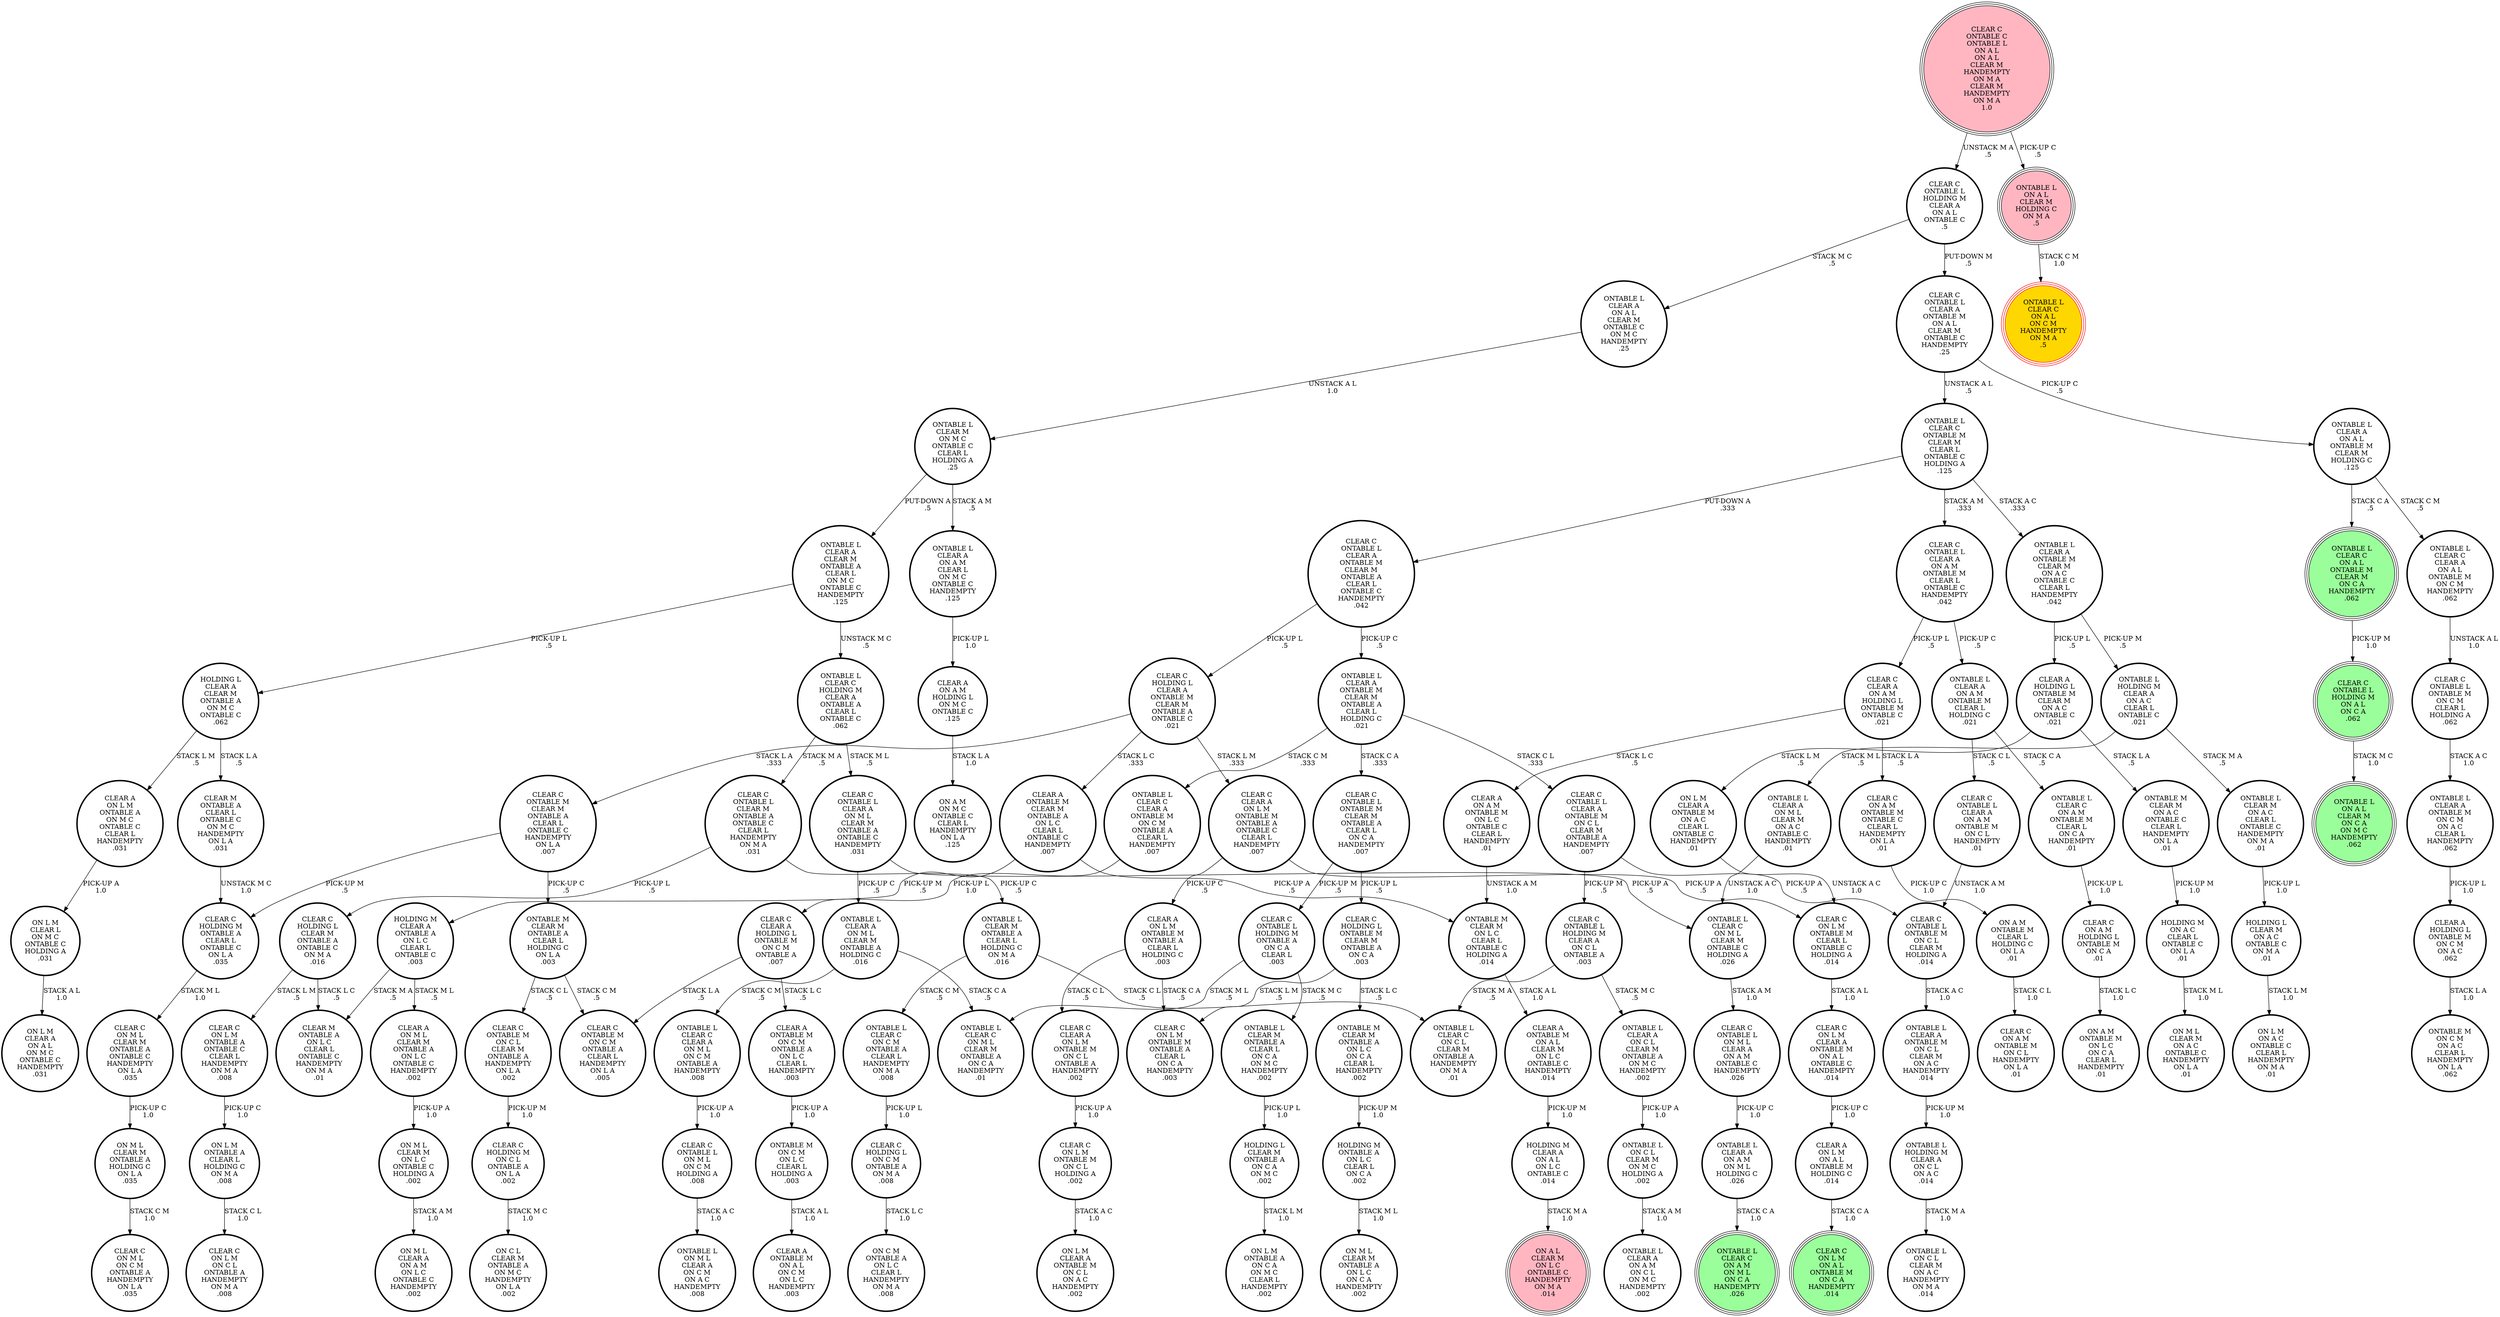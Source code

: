 digraph {
"ON L M\nONTABLE A\nCLEAR L\nHOLDING C\nON M A\n.008\n" -> "CLEAR C\nON L M\nON C L\nONTABLE A\nHANDEMPTY\nON M A\n.008\n"[label="STACK C L\n1.0\n"];
"CLEAR C\nONTABLE L\nHOLDING M\nONTABLE A\nON C A\nCLEAR L\n.003\n" -> "ONTABLE L\nCLEAR C\nON M L\nCLEAR M\nONTABLE A\nON C A\nHANDEMPTY\n.01\n"[label="STACK M L\n.5\n"];
"CLEAR C\nONTABLE L\nHOLDING M\nONTABLE A\nON C A\nCLEAR L\n.003\n" -> "ONTABLE L\nCLEAR M\nONTABLE A\nCLEAR L\nON C A\nON M C\nHANDEMPTY\n.002\n"[label="STACK M C\n.5\n"];
"ONTABLE M\nCLEAR M\nON L C\nCLEAR L\nONTABLE C\nHOLDING A\n.014\n" -> "CLEAR A\nONTABLE M\nON A L\nCLEAR M\nON L C\nONTABLE C\nHANDEMPTY\n.014\n"[label="STACK A L\n1.0\n"];
"ONTABLE L\nCLEAR C\nCLEAR A\nON M L\nON C M\nONTABLE A\nHANDEMPTY\n.008\n" -> "CLEAR C\nONTABLE L\nON M L\nON C M\nHOLDING A\n.008\n"[label="PICK-UP A\n1.0\n"];
"CLEAR C\nONTABLE L\nHOLDING M\nCLEAR A\nON A L\nONTABLE C\n.5\n" -> "ONTABLE L\nCLEAR A\nON A L\nCLEAR M\nONTABLE C\nON M C\nHANDEMPTY\n.25\n"[label="STACK M C\n.5\n"];
"CLEAR C\nONTABLE L\nHOLDING M\nCLEAR A\nON A L\nONTABLE C\n.5\n" -> "CLEAR C\nONTABLE L\nCLEAR A\nONTABLE M\nON A L\nCLEAR M\nONTABLE C\nHANDEMPTY\n.25\n"[label="PUT-DOWN M\n.5\n"];
"CLEAR M\nONTABLE A\nCLEAR L\nONTABLE C\nON M C\nHANDEMPTY\nON L A\n.031\n" -> "CLEAR C\nHOLDING M\nONTABLE A\nCLEAR L\nONTABLE C\nON L A\n.035\n"[label="UNSTACK M C\n1.0\n"];
"CLEAR C\nONTABLE L\nCLEAR A\nON A M\nONTABLE M\nCLEAR L\nONTABLE C\nHANDEMPTY\n.042\n" -> "CLEAR C\nCLEAR A\nON A M\nHOLDING L\nONTABLE M\nONTABLE C\n.021\n"[label="PICK-UP L\n.5\n"];
"CLEAR C\nONTABLE L\nCLEAR A\nON A M\nONTABLE M\nCLEAR L\nONTABLE C\nHANDEMPTY\n.042\n" -> "ONTABLE L\nCLEAR A\nON A M\nONTABLE M\nCLEAR L\nHOLDING C\n.021\n"[label="PICK-UP C\n.5\n"];
"CLEAR C\nONTABLE L\nON M L\nON C M\nHOLDING A\n.008\n" -> "ONTABLE L\nON M L\nCLEAR A\nON C M\nON A C\nHANDEMPTY\n.008\n"[label="STACK A C\n1.0\n"];
"CLEAR C\nONTABLE L\nHOLDING M\nON A L\nON C A\n.062\n" -> "ONTABLE L\nON A L\nCLEAR M\nON C A\nON M C\nHANDEMPTY\n.062\n"[label="STACK M C\n1.0\n"];
"CLEAR C\nONTABLE L\nCLEAR A\nONTABLE M\nCLEAR M\nONTABLE A\nCLEAR L\nONTABLE C\nHANDEMPTY\n.042\n" -> "ONTABLE L\nCLEAR A\nONTABLE M\nCLEAR M\nONTABLE A\nCLEAR L\nHOLDING C\n.021\n"[label="PICK-UP C\n.5\n"];
"CLEAR C\nONTABLE L\nCLEAR A\nONTABLE M\nCLEAR M\nONTABLE A\nCLEAR L\nONTABLE C\nHANDEMPTY\n.042\n" -> "CLEAR C\nHOLDING L\nCLEAR A\nONTABLE M\nCLEAR M\nONTABLE A\nONTABLE C\n.021\n"[label="PICK-UP L\n.5\n"];
"ONTABLE L\nCLEAR C\nCLEAR A\nONTABLE M\nON C M\nONTABLE A\nCLEAR L\nHANDEMPTY\n.007\n" -> "CLEAR C\nCLEAR A\nHOLDING L\nONTABLE M\nON C M\nONTABLE A\n.007\n"[label="PICK-UP L\n1.0\n"];
"ONTABLE L\nCLEAR M\nON M C\nONTABLE C\nCLEAR L\nHOLDING A\n.25\n" -> "ONTABLE L\nCLEAR A\nON A M\nCLEAR L\nON M C\nONTABLE C\nHANDEMPTY\n.125\n"[label="STACK A M\n.5\n"];
"ONTABLE L\nCLEAR M\nON M C\nONTABLE C\nCLEAR L\nHOLDING A\n.25\n" -> "ONTABLE L\nCLEAR A\nCLEAR M\nONTABLE A\nCLEAR L\nON M C\nONTABLE C\nHANDEMPTY\n.125\n"[label="PUT-DOWN A\n.5\n"];
"ON A M\nONTABLE M\nCLEAR L\nHOLDING C\nON L A\n.01\n" -> "CLEAR C\nON A M\nONTABLE M\nON C L\nHANDEMPTY\nON L A\n.01\n"[label="STACK C L\n1.0\n"];
"CLEAR A\nHOLDING L\nONTABLE M\nCLEAR M\nON A C\nONTABLE C\n.021\n" -> "ON L M\nCLEAR A\nONTABLE M\nON A C\nCLEAR L\nONTABLE C\nHANDEMPTY\n.01\n"[label="STACK L M\n.5\n"];
"CLEAR A\nHOLDING L\nONTABLE M\nCLEAR M\nON A C\nONTABLE C\n.021\n" -> "ONTABLE M\nCLEAR M\nON A C\nONTABLE C\nCLEAR L\nHANDEMPTY\nON L A\n.01\n"[label="STACK L A\n.5\n"];
"CLEAR C\nONTABLE L\nCLEAR M\nONTABLE A\nONTABLE C\nCLEAR L\nHANDEMPTY\nON M A\n.031\n" -> "ONTABLE L\nCLEAR M\nONTABLE A\nCLEAR L\nHOLDING C\nON M A\n.016\n"[label="PICK-UP C\n.5\n"];
"CLEAR C\nONTABLE L\nCLEAR M\nONTABLE A\nONTABLE C\nCLEAR L\nHANDEMPTY\nON M A\n.031\n" -> "CLEAR C\nHOLDING L\nCLEAR M\nONTABLE A\nONTABLE C\nON M A\n.016\n"[label="PICK-UP L\n.5\n"];
"CLEAR C\nONTABLE L\nCLEAR A\nON M L\nCLEAR M\nONTABLE A\nONTABLE C\nHANDEMPTY\n.031\n" -> "ONTABLE L\nCLEAR A\nON M L\nCLEAR M\nONTABLE A\nHOLDING C\n.016\n"[label="PICK-UP C\n.5\n"];
"CLEAR C\nONTABLE L\nCLEAR A\nON M L\nCLEAR M\nONTABLE A\nONTABLE C\nHANDEMPTY\n.031\n" -> "ONTABLE L\nCLEAR C\nON M L\nCLEAR M\nONTABLE C\nHOLDING A\n.026\n"[label="PICK-UP A\n.5\n"];
"CLEAR C\nON M L\nCLEAR M\nONTABLE A\nONTABLE C\nHANDEMPTY\nON L A\n.035\n" -> "ON M L\nCLEAR M\nONTABLE A\nHOLDING C\nON L A\n.035\n"[label="PICK-UP C\n1.0\n"];
"HOLDING M\nON A C\nCLEAR L\nONTABLE C\nON L A\n.01\n" -> "ON M L\nCLEAR M\nON A C\nONTABLE C\nHANDEMPTY\nON L A\n.01\n"[label="STACK M L\n1.0\n"];
"ONTABLE L\nCLEAR A\nON A M\nCLEAR L\nON M C\nONTABLE C\nHANDEMPTY\n.125\n" -> "CLEAR A\nON A M\nHOLDING L\nON M C\nONTABLE C\n.125\n"[label="PICK-UP L\n1.0\n"];
"ON L M\nCLEAR L\nON M C\nONTABLE C\nHOLDING A\n.031\n" -> "ON L M\nCLEAR A\nON A L\nON M C\nONTABLE C\nHANDEMPTY\n.031\n"[label="STACK A L\n1.0\n"];
"ONTABLE M\nCLEAR M\nON A C\nONTABLE C\nCLEAR L\nHANDEMPTY\nON L A\n.01\n" -> "HOLDING M\nON A C\nCLEAR L\nONTABLE C\nON L A\n.01\n"[label="PICK-UP M\n1.0\n"];
"ONTABLE L\nHOLDING M\nCLEAR A\nON A C\nCLEAR L\nONTABLE C\n.021\n" -> "ONTABLE L\nCLEAR M\nON A C\nCLEAR L\nONTABLE C\nHANDEMPTY\nON M A\n.01\n"[label="STACK M A\n.5\n"];
"ONTABLE L\nHOLDING M\nCLEAR A\nON A C\nCLEAR L\nONTABLE C\n.021\n" -> "ONTABLE L\nCLEAR A\nON M L\nCLEAR M\nON A C\nONTABLE C\nHANDEMPTY\n.01\n"[label="STACK M L\n.5\n"];
"CLEAR C\nONTABLE L\nCLEAR A\nONTABLE M\nON A L\nCLEAR M\nONTABLE C\nHANDEMPTY\n.25\n" -> "ONTABLE L\nCLEAR A\nON A L\nONTABLE M\nCLEAR M\nHOLDING C\n.125\n"[label="PICK-UP C\n.5\n"];
"CLEAR C\nONTABLE L\nCLEAR A\nONTABLE M\nON A L\nCLEAR M\nONTABLE C\nHANDEMPTY\n.25\n" -> "ONTABLE L\nCLEAR C\nONTABLE M\nCLEAR M\nCLEAR L\nONTABLE C\nHOLDING A\n.125\n"[label="UNSTACK A L\n.5\n"];
"ONTABLE L\nCLEAR A\nONTABLE M\nON C L\nCLEAR M\nON A C\nHANDEMPTY\n.014\n" -> "ONTABLE L\nHOLDING M\nCLEAR A\nON C L\nON A C\n.014\n"[label="PICK-UP M\n1.0\n"];
"ONTABLE L\nCLEAR A\nON A M\nON M L\nHOLDING C\n.026\n" -> "ONTABLE L\nCLEAR C\nON A M\nON M L\nON C A\nHANDEMPTY\n.026\n"[label="STACK C A\n1.0\n"];
"CLEAR C\nON L M\nONTABLE M\nCLEAR L\nONTABLE C\nHOLDING A\n.014\n" -> "CLEAR C\nON L M\nCLEAR A\nONTABLE M\nON A L\nONTABLE C\nHANDEMPTY\n.014\n"[label="STACK A L\n1.0\n"];
"CLEAR A\nON A M\nHOLDING L\nON M C\nONTABLE C\n.125\n" -> "ON A M\nON M C\nONTABLE C\nCLEAR L\nHANDEMPTY\nON L A\n.125\n"[label="STACK L A\n1.0\n"];
"CLEAR C\nCLEAR A\nON L M\nONTABLE M\nONTABLE A\nONTABLE C\nCLEAR L\nHANDEMPTY\n.007\n" -> "CLEAR A\nON L M\nONTABLE M\nONTABLE A\nCLEAR L\nHOLDING C\n.003\n"[label="PICK-UP C\n.5\n"];
"CLEAR C\nCLEAR A\nON L M\nONTABLE M\nONTABLE A\nONTABLE C\nCLEAR L\nHANDEMPTY\n.007\n" -> "CLEAR C\nON L M\nONTABLE M\nCLEAR L\nONTABLE C\nHOLDING A\n.014\n"[label="PICK-UP A\n.5\n"];
"HOLDING M\nCLEAR A\nONTABLE A\nON L C\nCLEAR L\nONTABLE C\n.003\n" -> "CLEAR M\nONTABLE A\nON L C\nCLEAR L\nONTABLE C\nHANDEMPTY\nON M A\n.01\n"[label="STACK M A\n.5\n"];
"HOLDING M\nCLEAR A\nONTABLE A\nON L C\nCLEAR L\nONTABLE C\n.003\n" -> "CLEAR A\nON M L\nCLEAR M\nONTABLE A\nON L C\nONTABLE C\nHANDEMPTY\n.002\n"[label="STACK M L\n.5\n"];
"ONTABLE L\nCLEAR A\nON M L\nCLEAR M\nON A C\nONTABLE C\nHANDEMPTY\n.01\n" -> "ONTABLE L\nCLEAR C\nON M L\nCLEAR M\nONTABLE C\nHOLDING A\n.026\n"[label="UNSTACK A C\n1.0\n"];
"CLEAR A\nON L M\nONTABLE A\nON M C\nONTABLE C\nCLEAR L\nHANDEMPTY\n.031\n" -> "ON L M\nCLEAR L\nON M C\nONTABLE C\nHOLDING A\n.031\n"[label="PICK-UP A\n1.0\n"];
"CLEAR C\nHOLDING L\nON C M\nONTABLE A\nON M A\n.008\n" -> "ON C M\nONTABLE A\nON L C\nCLEAR L\nHANDEMPTY\nON M A\n.008\n"[label="STACK L C\n1.0\n"];
"CLEAR C\nON A M\nONTABLE M\nONTABLE C\nCLEAR L\nHANDEMPTY\nON L A\n.01\n" -> "ON A M\nONTABLE M\nCLEAR L\nHOLDING C\nON L A\n.01\n"[label="PICK-UP C\n1.0\n"];
"CLEAR C\nCLEAR A\nON L M\nONTABLE M\nON C L\nONTABLE A\nHANDEMPTY\n.002\n" -> "CLEAR C\nON L M\nONTABLE M\nON C L\nHOLDING A\n.002\n"[label="PICK-UP A\n1.0\n"];
"ON L M\nCLEAR A\nONTABLE M\nON A C\nCLEAR L\nONTABLE C\nHANDEMPTY\n.01\n" -> "CLEAR C\nON L M\nONTABLE M\nCLEAR L\nONTABLE C\nHOLDING A\n.014\n"[label="UNSTACK A C\n1.0\n"];
"CLEAR C\nON L M\nCLEAR A\nONTABLE M\nON A L\nONTABLE C\nHANDEMPTY\n.014\n" -> "CLEAR A\nON L M\nON A L\nONTABLE M\nHOLDING C\n.014\n"[label="PICK-UP C\n1.0\n"];
"ONTABLE M\nCLEAR M\nONTABLE A\nCLEAR L\nHOLDING C\nON L A\n.003\n" -> "CLEAR C\nONTABLE M\nON C M\nONTABLE A\nCLEAR L\nHANDEMPTY\nON L A\n.005\n"[label="STACK C M\n.5\n"];
"ONTABLE M\nCLEAR M\nONTABLE A\nCLEAR L\nHOLDING C\nON L A\n.003\n" -> "CLEAR C\nONTABLE M\nON C L\nCLEAR M\nONTABLE A\nHANDEMPTY\nON L A\n.002\n"[label="STACK C L\n.5\n"];
"CLEAR C\nONTABLE L\nONTABLE M\nCLEAR M\nONTABLE A\nCLEAR L\nON C A\nHANDEMPTY\n.007\n" -> "CLEAR C\nONTABLE L\nHOLDING M\nONTABLE A\nON C A\nCLEAR L\n.003\n"[label="PICK-UP M\n.5\n"];
"CLEAR C\nONTABLE L\nONTABLE M\nCLEAR M\nONTABLE A\nCLEAR L\nON C A\nHANDEMPTY\n.007\n" -> "CLEAR C\nHOLDING L\nONTABLE M\nCLEAR M\nONTABLE A\nON C A\n.003\n"[label="PICK-UP L\n.5\n"];
"ONTABLE L\nCLEAR C\nON A L\nONTABLE M\nCLEAR M\nON C A\nHANDEMPTY\n.062\n" -> "CLEAR C\nONTABLE L\nHOLDING M\nON A L\nON C A\n.062\n"[label="PICK-UP M\n1.0\n"];
"CLEAR C\nONTABLE L\nHOLDING M\nCLEAR A\nON C L\nONTABLE A\n.003\n" -> "ONTABLE L\nCLEAR C\nON C L\nCLEAR M\nONTABLE A\nHANDEMPTY\nON M A\n.01\n"[label="STACK M A\n.5\n"];
"CLEAR C\nONTABLE L\nHOLDING M\nCLEAR A\nON C L\nONTABLE A\n.003\n" -> "ONTABLE L\nCLEAR A\nON C L\nCLEAR M\nONTABLE A\nON M C\nHANDEMPTY\n.002\n"[label="STACK M C\n.5\n"];
"HOLDING L\nCLEAR M\nONTABLE A\nON C A\nON M C\n.002\n" -> "ON L M\nONTABLE A\nON C A\nON M C\nCLEAR L\nHANDEMPTY\n.002\n"[label="STACK L M\n1.0\n"];
"CLEAR C\nONTABLE L\nON M L\nCLEAR A\nON A M\nONTABLE C\nHANDEMPTY\n.026\n" -> "ONTABLE L\nCLEAR A\nON A M\nON M L\nHOLDING C\n.026\n"[label="PICK-UP C\n1.0\n"];
"CLEAR A\nONTABLE M\nON C M\nONTABLE A\nON L C\nCLEAR L\nHANDEMPTY\n.003\n" -> "ONTABLE M\nON C M\nON L C\nCLEAR L\nHOLDING A\n.003\n"[label="PICK-UP A\n1.0\n"];
"CLEAR C\nHOLDING M\nON C L\nONTABLE A\nON L A\n.002\n" -> "ON C L\nCLEAR M\nONTABLE A\nON M C\nHANDEMPTY\nON L A\n.002\n"[label="STACK M C\n1.0\n"];
"CLEAR C\nCLEAR A\nHOLDING L\nONTABLE M\nON C M\nONTABLE A\n.007\n" -> "CLEAR C\nONTABLE M\nON C M\nONTABLE A\nCLEAR L\nHANDEMPTY\nON L A\n.005\n"[label="STACK L A\n.5\n"];
"CLEAR C\nCLEAR A\nHOLDING L\nONTABLE M\nON C M\nONTABLE A\n.007\n" -> "CLEAR A\nONTABLE M\nON C M\nONTABLE A\nON L C\nCLEAR L\nHANDEMPTY\n.003\n"[label="STACK L C\n.5\n"];
"ONTABLE L\nCLEAR C\nCLEAR A\nON A L\nONTABLE M\nON C M\nHANDEMPTY\n.062\n" -> "CLEAR C\nONTABLE L\nONTABLE M\nON C M\nCLEAR L\nHOLDING A\n.062\n"[label="UNSTACK A L\n1.0\n"];
"ONTABLE L\nCLEAR C\nON A M\nONTABLE M\nCLEAR L\nON C A\nHANDEMPTY\n.01\n" -> "CLEAR C\nON A M\nHOLDING L\nONTABLE M\nON C A\n.01\n"[label="PICK-UP L\n1.0\n"];
"ONTABLE M\nON C M\nON L C\nCLEAR L\nHOLDING A\n.003\n" -> "CLEAR A\nONTABLE M\nON A L\nON C M\nON L C\nHANDEMPTY\n.003\n"[label="STACK A L\n1.0\n"];
"CLEAR C\nON L M\nONTABLE M\nON C L\nHOLDING A\n.002\n" -> "ON L M\nCLEAR A\nONTABLE M\nON C L\nON A C\nHANDEMPTY\n.002\n"[label="STACK A C\n1.0\n"];
"HOLDING L\nCLEAR A\nCLEAR M\nONTABLE A\nON M C\nONTABLE C\n.062\n" -> "CLEAR A\nON L M\nONTABLE A\nON M C\nONTABLE C\nCLEAR L\nHANDEMPTY\n.031\n"[label="STACK L M\n.5\n"];
"HOLDING L\nCLEAR A\nCLEAR M\nONTABLE A\nON M C\nONTABLE C\n.062\n" -> "CLEAR M\nONTABLE A\nCLEAR L\nONTABLE C\nON M C\nHANDEMPTY\nON L A\n.031\n"[label="STACK L A\n.5\n"];
"CLEAR C\nONTABLE L\nONTABLE M\nON C L\nCLEAR M\nHOLDING A\n.014\n" -> "ONTABLE L\nCLEAR A\nONTABLE M\nON C L\nCLEAR M\nON A C\nHANDEMPTY\n.014\n"[label="STACK A C\n1.0\n"];
"CLEAR C\nON A M\nHOLDING L\nONTABLE M\nON C A\n.01\n" -> "ON A M\nONTABLE M\nON L C\nON C A\nCLEAR L\nHANDEMPTY\n.01\n"[label="STACK L C\n1.0\n"];
"ONTABLE L\nCLEAR A\nCLEAR M\nONTABLE A\nCLEAR L\nON M C\nONTABLE C\nHANDEMPTY\n.125\n" -> "HOLDING L\nCLEAR A\nCLEAR M\nONTABLE A\nON M C\nONTABLE C\n.062\n"[label="PICK-UP L\n.5\n"];
"ONTABLE L\nCLEAR A\nCLEAR M\nONTABLE A\nCLEAR L\nON M C\nONTABLE C\nHANDEMPTY\n.125\n" -> "ONTABLE L\nCLEAR C\nHOLDING M\nCLEAR A\nONTABLE A\nCLEAR L\nONTABLE C\n.062\n"[label="UNSTACK M C\n.5\n"];
"ONTABLE L\nON C L\nCLEAR M\nON M C\nHOLDING A\n.002\n" -> "ONTABLE L\nCLEAR A\nON A M\nON C L\nON M C\nHANDEMPTY\n.002\n"[label="STACK A M\n1.0\n"];
"ONTABLE L\nCLEAR C\nHOLDING M\nCLEAR A\nONTABLE A\nCLEAR L\nONTABLE C\n.062\n" -> "CLEAR C\nONTABLE L\nCLEAR M\nONTABLE A\nONTABLE C\nCLEAR L\nHANDEMPTY\nON M A\n.031\n"[label="STACK M A\n.5\n"];
"ONTABLE L\nCLEAR C\nHOLDING M\nCLEAR A\nONTABLE A\nCLEAR L\nONTABLE C\n.062\n" -> "CLEAR C\nONTABLE L\nCLEAR A\nON M L\nCLEAR M\nONTABLE A\nONTABLE C\nHANDEMPTY\n.031\n"[label="STACK M L\n.5\n"];
"ONTABLE L\nCLEAR A\nON A L\nONTABLE M\nCLEAR M\nHOLDING C\n.125\n" -> "ONTABLE L\nCLEAR C\nON A L\nONTABLE M\nCLEAR M\nON C A\nHANDEMPTY\n.062\n"[label="STACK C A\n.5\n"];
"ONTABLE L\nCLEAR A\nON A L\nONTABLE M\nCLEAR M\nHOLDING C\n.125\n" -> "ONTABLE L\nCLEAR C\nCLEAR A\nON A L\nONTABLE M\nON C M\nHANDEMPTY\n.062\n"[label="STACK C M\n.5\n"];
"ON M L\nCLEAR M\nON L C\nONTABLE C\nHOLDING A\n.002\n" -> "ON M L\nCLEAR A\nON A M\nON L C\nONTABLE C\nHANDEMPTY\n.002\n"[label="STACK A M\n1.0\n"];
"ONTABLE L\nCLEAR M\nONTABLE A\nCLEAR L\nHOLDING C\nON M A\n.016\n" -> "ONTABLE L\nCLEAR C\nON C M\nONTABLE A\nCLEAR L\nHANDEMPTY\nON M A\n.008\n"[label="STACK C M\n.5\n"];
"ONTABLE L\nCLEAR M\nONTABLE A\nCLEAR L\nHOLDING C\nON M A\n.016\n" -> "ONTABLE L\nCLEAR C\nON C L\nCLEAR M\nONTABLE A\nHANDEMPTY\nON M A\n.01\n"[label="STACK C L\n.5\n"];
"ONTABLE M\nCLEAR M\nONTABLE A\nON L C\nON C A\nCLEAR L\nHANDEMPTY\n.002\n" -> "HOLDING M\nONTABLE A\nON L C\nCLEAR L\nON C A\n.002\n"[label="PICK-UP M\n1.0\n"];
"CLEAR C\nHOLDING L\nCLEAR A\nONTABLE M\nCLEAR M\nONTABLE A\nONTABLE C\n.021\n" -> "CLEAR A\nONTABLE M\nCLEAR M\nONTABLE A\nON L C\nCLEAR L\nONTABLE C\nHANDEMPTY\n.007\n"[label="STACK L C\n.333\n"];
"CLEAR C\nHOLDING L\nCLEAR A\nONTABLE M\nCLEAR M\nONTABLE A\nONTABLE C\n.021\n" -> "CLEAR C\nCLEAR A\nON L M\nONTABLE M\nONTABLE A\nONTABLE C\nCLEAR L\nHANDEMPTY\n.007\n"[label="STACK L M\n.333\n"];
"CLEAR C\nHOLDING L\nCLEAR A\nONTABLE M\nCLEAR M\nONTABLE A\nONTABLE C\n.021\n" -> "CLEAR C\nONTABLE M\nCLEAR M\nONTABLE A\nCLEAR L\nONTABLE C\nHANDEMPTY\nON L A\n.007\n"[label="STACK L A\n.333\n"];
"CLEAR C\nONTABLE M\nCLEAR M\nONTABLE A\nCLEAR L\nONTABLE C\nHANDEMPTY\nON L A\n.007\n" -> "ONTABLE M\nCLEAR M\nONTABLE A\nCLEAR L\nHOLDING C\nON L A\n.003\n"[label="PICK-UP C\n.5\n"];
"CLEAR C\nONTABLE M\nCLEAR M\nONTABLE A\nCLEAR L\nONTABLE C\nHANDEMPTY\nON L A\n.007\n" -> "CLEAR C\nHOLDING M\nONTABLE A\nCLEAR L\nONTABLE C\nON L A\n.035\n"[label="PICK-UP M\n.5\n"];
"ONTABLE L\nCLEAR A\nON C L\nCLEAR M\nONTABLE A\nON M C\nHANDEMPTY\n.002\n" -> "ONTABLE L\nON C L\nCLEAR M\nON M C\nHOLDING A\n.002\n"[label="PICK-UP A\n1.0\n"];
"CLEAR A\nON L M\nON A L\nONTABLE M\nHOLDING C\n.014\n" -> "CLEAR C\nON L M\nON A L\nONTABLE M\nON C A\nHANDEMPTY\n.014\n"[label="STACK C A\n1.0\n"];
"HOLDING L\nCLEAR M\nON A C\nONTABLE C\nON M A\n.01\n" -> "ON L M\nON A C\nONTABLE C\nCLEAR L\nHANDEMPTY\nON M A\n.01\n"[label="STACK L M\n1.0\n"];
"CLEAR C\nCLEAR A\nON A M\nHOLDING L\nONTABLE M\nONTABLE C\n.021\n" -> "CLEAR C\nON A M\nONTABLE M\nONTABLE C\nCLEAR L\nHANDEMPTY\nON L A\n.01\n"[label="STACK L A\n.5\n"];
"CLEAR C\nCLEAR A\nON A M\nHOLDING L\nONTABLE M\nONTABLE C\n.021\n" -> "CLEAR A\nON A M\nONTABLE M\nON L C\nONTABLE C\nCLEAR L\nHANDEMPTY\n.01\n"[label="STACK L C\n.5\n"];
"CLEAR A\nONTABLE M\nON A L\nCLEAR M\nON L C\nONTABLE C\nHANDEMPTY\n.014\n" -> "HOLDING M\nCLEAR A\nON A L\nON L C\nONTABLE C\n.014\n"[label="PICK-UP M\n1.0\n"];
"HOLDING M\nONTABLE A\nON L C\nCLEAR L\nON C A\n.002\n" -> "ON M L\nCLEAR M\nONTABLE A\nON L C\nON C A\nHANDEMPTY\n.002\n"[label="STACK M L\n1.0\n"];
"ONTABLE L\nCLEAR A\nONTABLE M\nCLEAR M\nON A C\nONTABLE C\nCLEAR L\nHANDEMPTY\n.042\n" -> "CLEAR A\nHOLDING L\nONTABLE M\nCLEAR M\nON A C\nONTABLE C\n.021\n"[label="PICK-UP L\n.5\n"];
"ONTABLE L\nCLEAR A\nONTABLE M\nCLEAR M\nON A C\nONTABLE C\nCLEAR L\nHANDEMPTY\n.042\n" -> "ONTABLE L\nHOLDING M\nCLEAR A\nON A C\nCLEAR L\nONTABLE C\n.021\n"[label="PICK-UP M\n.5\n"];
"ONTABLE L\nCLEAR A\nONTABLE M\nON C M\nON A C\nCLEAR L\nHANDEMPTY\n.062\n" -> "CLEAR A\nHOLDING L\nONTABLE M\nON C M\nON A C\n.062\n"[label="PICK-UP L\n1.0\n"];
"CLEAR A\nONTABLE M\nCLEAR M\nONTABLE A\nON L C\nCLEAR L\nONTABLE C\nHANDEMPTY\n.007\n" -> "HOLDING M\nCLEAR A\nONTABLE A\nON L C\nCLEAR L\nONTABLE C\n.003\n"[label="PICK-UP M\n.5\n"];
"CLEAR A\nONTABLE M\nCLEAR M\nONTABLE A\nON L C\nCLEAR L\nONTABLE C\nHANDEMPTY\n.007\n" -> "ONTABLE M\nCLEAR M\nON L C\nCLEAR L\nONTABLE C\nHOLDING A\n.014\n"[label="PICK-UP A\n.5\n"];
"CLEAR A\nON M L\nCLEAR M\nONTABLE A\nON L C\nONTABLE C\nHANDEMPTY\n.002\n" -> "ON M L\nCLEAR M\nON L C\nONTABLE C\nHOLDING A\n.002\n"[label="PICK-UP A\n1.0\n"];
"ONTABLE L\nCLEAR C\nONTABLE M\nCLEAR M\nCLEAR L\nONTABLE C\nHOLDING A\n.125\n" -> "CLEAR C\nONTABLE L\nCLEAR A\nON A M\nONTABLE M\nCLEAR L\nONTABLE C\nHANDEMPTY\n.042\n"[label="STACK A M\n.333\n"];
"ONTABLE L\nCLEAR C\nONTABLE M\nCLEAR M\nCLEAR L\nONTABLE C\nHOLDING A\n.125\n" -> "CLEAR C\nONTABLE L\nCLEAR A\nONTABLE M\nCLEAR M\nONTABLE A\nCLEAR L\nONTABLE C\nHANDEMPTY\n.042\n"[label="PUT-DOWN A\n.333\n"];
"ONTABLE L\nCLEAR C\nONTABLE M\nCLEAR M\nCLEAR L\nONTABLE C\nHOLDING A\n.125\n" -> "ONTABLE L\nCLEAR A\nONTABLE M\nCLEAR M\nON A C\nONTABLE C\nCLEAR L\nHANDEMPTY\n.042\n"[label="STACK A C\n.333\n"];
"HOLDING M\nCLEAR A\nON A L\nON L C\nONTABLE C\n.014\n" -> "ON A L\nCLEAR M\nON L C\nONTABLE C\nHANDEMPTY\nON M A\n.014\n"[label="STACK M A\n1.0\n"];
"ONTABLE L\nCLEAR C\nON M L\nCLEAR M\nONTABLE C\nHOLDING A\n.026\n" -> "CLEAR C\nONTABLE L\nON M L\nCLEAR A\nON A M\nONTABLE C\nHANDEMPTY\n.026\n"[label="STACK A M\n1.0\n"];
"CLEAR C\nONTABLE C\nONTABLE L\nON A L\nON A L\nCLEAR M\nHANDEMPTY\nON M A\nCLEAR M\nHANDEMPTY\nON M A\n1.0\n" -> "CLEAR C\nONTABLE L\nHOLDING M\nCLEAR A\nON A L\nONTABLE C\n.5\n"[label="UNSTACK M A\n.5\n"];
"CLEAR C\nONTABLE C\nONTABLE L\nON A L\nON A L\nCLEAR M\nHANDEMPTY\nON M A\nCLEAR M\nHANDEMPTY\nON M A\n1.0\n" -> "ONTABLE L\nON A L\nCLEAR M\nHOLDING C\nON M A\n.5\n"[label="PICK-UP C\n.5\n"];
"CLEAR C\nONTABLE M\nON C L\nCLEAR M\nONTABLE A\nHANDEMPTY\nON L A\n.002\n" -> "CLEAR C\nHOLDING M\nON C L\nONTABLE A\nON L A\n.002\n"[label="PICK-UP M\n1.0\n"];
"CLEAR A\nON A M\nONTABLE M\nON L C\nONTABLE C\nCLEAR L\nHANDEMPTY\n.01\n" -> "ONTABLE M\nCLEAR M\nON L C\nCLEAR L\nONTABLE C\nHOLDING A\n.014\n"[label="UNSTACK A M\n1.0\n"];
"CLEAR C\nONTABLE L\nONTABLE M\nON C M\nCLEAR L\nHOLDING A\n.062\n" -> "ONTABLE L\nCLEAR A\nONTABLE M\nON C M\nON A C\nCLEAR L\nHANDEMPTY\n.062\n"[label="STACK A C\n1.0\n"];
"ONTABLE L\nCLEAR M\nONTABLE A\nCLEAR L\nON C A\nON M C\nHANDEMPTY\n.002\n" -> "HOLDING L\nCLEAR M\nONTABLE A\nON C A\nON M C\n.002\n"[label="PICK-UP L\n1.0\n"];
"ONTABLE L\nCLEAR A\nON M L\nCLEAR M\nONTABLE A\nHOLDING C\n.016\n" -> "ONTABLE L\nCLEAR C\nCLEAR A\nON M L\nON C M\nONTABLE A\nHANDEMPTY\n.008\n"[label="STACK C M\n.5\n"];
"ONTABLE L\nCLEAR A\nON M L\nCLEAR M\nONTABLE A\nHOLDING C\n.016\n" -> "ONTABLE L\nCLEAR C\nON M L\nCLEAR M\nONTABLE A\nON C A\nHANDEMPTY\n.01\n"[label="STACK C A\n.5\n"];
"ONTABLE L\nHOLDING M\nCLEAR A\nON C L\nON A C\n.014\n" -> "ONTABLE L\nON C L\nCLEAR M\nON A C\nHANDEMPTY\nON M A\n.014\n"[label="STACK M A\n1.0\n"];
"CLEAR C\nONTABLE L\nCLEAR A\nONTABLE M\nON C L\nCLEAR M\nONTABLE A\nHANDEMPTY\n.007\n" -> "CLEAR C\nONTABLE L\nONTABLE M\nON C L\nCLEAR M\nHOLDING A\n.014\n"[label="PICK-UP A\n.5\n"];
"CLEAR C\nONTABLE L\nCLEAR A\nONTABLE M\nON C L\nCLEAR M\nONTABLE A\nHANDEMPTY\n.007\n" -> "CLEAR C\nONTABLE L\nHOLDING M\nCLEAR A\nON C L\nONTABLE A\n.003\n"[label="PICK-UP M\n.5\n"];
"CLEAR A\nON L M\nONTABLE M\nONTABLE A\nCLEAR L\nHOLDING C\n.003\n" -> "CLEAR C\nON L M\nONTABLE M\nONTABLE A\nCLEAR L\nON C A\nHANDEMPTY\n.003\n"[label="STACK C A\n.5\n"];
"CLEAR A\nON L M\nONTABLE M\nONTABLE A\nCLEAR L\nHOLDING C\n.003\n" -> "CLEAR C\nCLEAR A\nON L M\nONTABLE M\nON C L\nONTABLE A\nHANDEMPTY\n.002\n"[label="STACK C L\n.5\n"];
"ONTABLE L\nCLEAR M\nON A C\nCLEAR L\nONTABLE C\nHANDEMPTY\nON M A\n.01\n" -> "HOLDING L\nCLEAR M\nON A C\nONTABLE C\nON M A\n.01\n"[label="PICK-UP L\n1.0\n"];
"CLEAR A\nHOLDING L\nONTABLE M\nON C M\nON A C\n.062\n" -> "ONTABLE M\nON C M\nON A C\nCLEAR L\nHANDEMPTY\nON L A\n.062\n"[label="STACK L A\n1.0\n"];
"ONTABLE L\nCLEAR A\nON A L\nCLEAR M\nONTABLE C\nON M C\nHANDEMPTY\n.25\n" -> "ONTABLE L\nCLEAR M\nON M C\nONTABLE C\nCLEAR L\nHOLDING A\n.25\n"[label="UNSTACK A L\n1.0\n"];
"ONTABLE L\nCLEAR A\nONTABLE M\nCLEAR M\nONTABLE A\nCLEAR L\nHOLDING C\n.021\n" -> "CLEAR C\nONTABLE L\nONTABLE M\nCLEAR M\nONTABLE A\nCLEAR L\nON C A\nHANDEMPTY\n.007\n"[label="STACK C A\n.333\n"];
"ONTABLE L\nCLEAR A\nONTABLE M\nCLEAR M\nONTABLE A\nCLEAR L\nHOLDING C\n.021\n" -> "CLEAR C\nONTABLE L\nCLEAR A\nONTABLE M\nON C L\nCLEAR M\nONTABLE A\nHANDEMPTY\n.007\n"[label="STACK C L\n.333\n"];
"ONTABLE L\nCLEAR A\nONTABLE M\nCLEAR M\nONTABLE A\nCLEAR L\nHOLDING C\n.021\n" -> "ONTABLE L\nCLEAR C\nCLEAR A\nONTABLE M\nON C M\nONTABLE A\nCLEAR L\nHANDEMPTY\n.007\n"[label="STACK C M\n.333\n"];
"CLEAR C\nHOLDING L\nONTABLE M\nCLEAR M\nONTABLE A\nON C A\n.003\n" -> "ONTABLE M\nCLEAR M\nONTABLE A\nON L C\nON C A\nCLEAR L\nHANDEMPTY\n.002\n"[label="STACK L C\n.5\n"];
"CLEAR C\nHOLDING L\nONTABLE M\nCLEAR M\nONTABLE A\nON C A\n.003\n" -> "CLEAR C\nON L M\nONTABLE M\nONTABLE A\nCLEAR L\nON C A\nHANDEMPTY\n.003\n"[label="STACK L M\n.5\n"];
"ONTABLE L\nCLEAR A\nON A M\nONTABLE M\nCLEAR L\nHOLDING C\n.021\n" -> "ONTABLE L\nCLEAR C\nON A M\nONTABLE M\nCLEAR L\nON C A\nHANDEMPTY\n.01\n"[label="STACK C A\n.5\n"];
"ONTABLE L\nCLEAR A\nON A M\nONTABLE M\nCLEAR L\nHOLDING C\n.021\n" -> "CLEAR C\nONTABLE L\nCLEAR A\nON A M\nONTABLE M\nON C L\nHANDEMPTY\n.01\n"[label="STACK C L\n.5\n"];
"CLEAR C\nONTABLE L\nCLEAR A\nON A M\nONTABLE M\nON C L\nHANDEMPTY\n.01\n" -> "CLEAR C\nONTABLE L\nONTABLE M\nON C L\nCLEAR M\nHOLDING A\n.014\n"[label="UNSTACK A M\n1.0\n"];
"CLEAR C\nON L M\nONTABLE A\nONTABLE C\nCLEAR L\nHANDEMPTY\nON M A\n.008\n" -> "ON L M\nONTABLE A\nCLEAR L\nHOLDING C\nON M A\n.008\n"[label="PICK-UP C\n1.0\n"];
"ONTABLE L\nCLEAR C\nON C M\nONTABLE A\nCLEAR L\nHANDEMPTY\nON M A\n.008\n" -> "CLEAR C\nHOLDING L\nON C M\nONTABLE A\nON M A\n.008\n"[label="PICK-UP L\n1.0\n"];
"ON M L\nCLEAR M\nONTABLE A\nHOLDING C\nON L A\n.035\n" -> "CLEAR C\nON M L\nON C M\nONTABLE A\nHANDEMPTY\nON L A\n.035\n"[label="STACK C M\n1.0\n"];
"ONTABLE L\nON A L\nCLEAR M\nHOLDING C\nON M A\n.5\n" -> "ONTABLE L\nCLEAR C\nON A L\nON C M\nHANDEMPTY\nON M A\n.5\n"[label="STACK C M\n1.0\n"];
"CLEAR C\nHOLDING M\nONTABLE A\nCLEAR L\nONTABLE C\nON L A\n.035\n" -> "CLEAR C\nON M L\nCLEAR M\nONTABLE A\nONTABLE C\nHANDEMPTY\nON L A\n.035\n"[label="STACK M L\n1.0\n"];
"CLEAR C\nHOLDING L\nCLEAR M\nONTABLE A\nONTABLE C\nON M A\n.016\n" -> "CLEAR C\nON L M\nONTABLE A\nONTABLE C\nCLEAR L\nHANDEMPTY\nON M A\n.008\n"[label="STACK L M\n.5\n"];
"CLEAR C\nHOLDING L\nCLEAR M\nONTABLE A\nONTABLE C\nON M A\n.016\n" -> "CLEAR M\nONTABLE A\nON L C\nCLEAR L\nONTABLE C\nHANDEMPTY\nON M A\n.01\n"[label="STACK L C\n.5\n"];
"ONTABLE L\nCLEAR C\nON A L\nON C M\nHANDEMPTY\nON M A\n.5\n" [shape=circle, style=filled color=red, fillcolor=gold, peripheries=3];
"CLEAR C\nON L M\nON C L\nONTABLE A\nHANDEMPTY\nON M A\n.008\n" [shape=circle, penwidth=3];
"ON M L\nCLEAR A\nON A M\nON L C\nONTABLE C\nHANDEMPTY\n.002\n" [shape=circle, penwidth=3];
"ON L M\nCLEAR A\nONTABLE M\nON C L\nON A C\nHANDEMPTY\n.002\n" [shape=circle, penwidth=3];
"CLEAR M\nONTABLE A\nON L C\nCLEAR L\nONTABLE C\nHANDEMPTY\nON M A\n.01\n" [shape=circle, penwidth=3];
"CLEAR C\nONTABLE M\nON C M\nONTABLE A\nCLEAR L\nHANDEMPTY\nON L A\n.005\n" [shape=circle, penwidth=3];
"ON A M\nON M C\nONTABLE C\nCLEAR L\nHANDEMPTY\nON L A\n.125\n" [shape=circle, penwidth=3];
"ON M L\nCLEAR M\nONTABLE A\nON L C\nON C A\nHANDEMPTY\n.002\n" [shape=circle, penwidth=3];
"CLEAR C\nON M L\nON C M\nONTABLE A\nHANDEMPTY\nON L A\n.035\n" [shape=circle, penwidth=3];
"ONTABLE M\nON C M\nON A C\nCLEAR L\nHANDEMPTY\nON L A\n.062\n" [shape=circle, penwidth=3];
"ON L M\nON A C\nONTABLE C\nCLEAR L\nHANDEMPTY\nON M A\n.01\n" [shape=circle, penwidth=3];
"ON C L\nCLEAR M\nONTABLE A\nON M C\nHANDEMPTY\nON L A\n.002\n" [shape=circle, penwidth=3];
"ONTABLE L\nON C L\nCLEAR M\nON A C\nHANDEMPTY\nON M A\n.014\n" [shape=circle, penwidth=3];
"ONTABLE L\nCLEAR A\nON A M\nON C L\nON M C\nHANDEMPTY\n.002\n" [shape=circle, penwidth=3];
"CLEAR C\nON A M\nONTABLE M\nON C L\nHANDEMPTY\nON L A\n.01\n" [shape=circle, penwidth=3];
"ON C M\nONTABLE A\nON L C\nCLEAR L\nHANDEMPTY\nON M A\n.008\n" [shape=circle, penwidth=3];
"ON L M\nONTABLE A\nON C A\nON M C\nCLEAR L\nHANDEMPTY\n.002\n" [shape=circle, penwidth=3];
"CLEAR C\nON L M\nONTABLE M\nONTABLE A\nCLEAR L\nON C A\nHANDEMPTY\n.003\n" [shape=circle, penwidth=3];
"ONTABLE L\nON M L\nCLEAR A\nON C M\nON A C\nHANDEMPTY\n.008\n" [shape=circle, penwidth=3];
"ON A L\nCLEAR M\nON L C\nONTABLE C\nHANDEMPTY\nON M A\n.014\n" [shape=circle, style=filled, fillcolor=lightpink, peripheries=3];
"ON A M\nONTABLE M\nON L C\nON C A\nCLEAR L\nHANDEMPTY\n.01\n" [shape=circle, penwidth=3];
"ONTABLE L\nON A L\nCLEAR M\nON C A\nON M C\nHANDEMPTY\n.062\n" [shape=circle, style=filled, fillcolor=palegreen1, peripheries=3];
"ON M L\nCLEAR M\nON A C\nONTABLE C\nHANDEMPTY\nON L A\n.01\n" [shape=circle, penwidth=3];
"CLEAR A\nONTABLE M\nON A L\nON C M\nON L C\nHANDEMPTY\n.003\n" [shape=circle, penwidth=3];
"ONTABLE L\nCLEAR C\nON M L\nCLEAR M\nONTABLE A\nON C A\nHANDEMPTY\n.01\n" [shape=circle, penwidth=3];
"ONTABLE L\nCLEAR C\nON C L\nCLEAR M\nONTABLE A\nHANDEMPTY\nON M A\n.01\n" [shape=circle, penwidth=3];
"ONTABLE L\nCLEAR C\nON A M\nON M L\nON C A\nHANDEMPTY\n.026\n" [shape=circle, style=filled, fillcolor=palegreen1, peripheries=3];
"CLEAR C\nON L M\nON A L\nONTABLE M\nON C A\nHANDEMPTY\n.014\n" [shape=circle, style=filled, fillcolor=palegreen1, peripheries=3];
"ON L M\nCLEAR A\nON A L\nON M C\nONTABLE C\nHANDEMPTY\n.031\n" [shape=circle, penwidth=3];
"ONTABLE L\nCLEAR A\nON M L\nCLEAR M\nON A C\nONTABLE C\nHANDEMPTY\n.01\n" [shape=circle, penwidth=3];
"HOLDING M\nONTABLE A\nON L C\nCLEAR L\nON C A\n.002\n" [shape=circle, penwidth=3];
"ONTABLE M\nON C M\nON L C\nCLEAR L\nHOLDING A\n.003\n" [shape=circle, penwidth=3];
"CLEAR C\nONTABLE L\nONTABLE M\nCLEAR M\nONTABLE A\nCLEAR L\nON C A\nHANDEMPTY\n.007\n" [shape=circle, penwidth=3];
"ONTABLE L\nCLEAR A\nCLEAR M\nONTABLE A\nCLEAR L\nON M C\nONTABLE C\nHANDEMPTY\n.125\n" [shape=circle, penwidth=3];
"CLEAR C\nON L M\nONTABLE A\nONTABLE C\nCLEAR L\nHANDEMPTY\nON M A\n.008\n" [shape=circle, penwidth=3];
"CLEAR C\nON L M\nONTABLE M\nCLEAR L\nONTABLE C\nHOLDING A\n.014\n" [shape=circle, penwidth=3];
"ON L M\nONTABLE A\nCLEAR L\nHOLDING C\nON M A\n.008\n" [shape=circle, penwidth=3];
"CLEAR A\nON A M\nHOLDING L\nON M C\nONTABLE C\n.125\n" [shape=circle, penwidth=3];
"ONTABLE L\nCLEAR C\nON A L\nON C M\nHANDEMPTY\nON M A\n.5\n" [shape=circle, style=filled color=red, fillcolor=gold, peripheries=3];
"CLEAR C\nON L M\nON C L\nONTABLE A\nHANDEMPTY\nON M A\n.008\n" [shape=circle, penwidth=3];
"CLEAR C\nONTABLE C\nONTABLE L\nON A L\nON A L\nCLEAR M\nHANDEMPTY\nON M A\nCLEAR M\nHANDEMPTY\nON M A\n1.0\n" [shape=circle, style=filled, fillcolor=lightpink, peripheries=3];
"ONTABLE L\nCLEAR A\nON A M\nCLEAR L\nON M C\nONTABLE C\nHANDEMPTY\n.125\n" [shape=circle, penwidth=3];
"CLEAR C\nCLEAR A\nON A M\nHOLDING L\nONTABLE M\nONTABLE C\n.021\n" [shape=circle, penwidth=3];
"CLEAR C\nONTABLE M\nCLEAR M\nONTABLE A\nCLEAR L\nONTABLE C\nHANDEMPTY\nON L A\n.007\n" [shape=circle, penwidth=3];
"ONTABLE L\nHOLDING M\nCLEAR A\nON C L\nON A C\n.014\n" [shape=circle, penwidth=3];
"CLEAR C\nHOLDING L\nONTABLE M\nCLEAR M\nONTABLE A\nON C A\n.003\n" [shape=circle, penwidth=3];
"CLEAR C\nONTABLE L\nCLEAR A\nON M L\nCLEAR M\nONTABLE A\nONTABLE C\nHANDEMPTY\n.031\n" [shape=circle, penwidth=3];
"ON M L\nCLEAR M\nONTABLE A\nHOLDING C\nON L A\n.035\n" [shape=circle, penwidth=3];
"ON M L\nCLEAR A\nON A M\nON L C\nONTABLE C\nHANDEMPTY\n.002\n" [shape=circle, penwidth=3];
"CLEAR C\nONTABLE L\nHOLDING M\nONTABLE A\nON C A\nCLEAR L\n.003\n" [shape=circle, penwidth=3];
"HOLDING L\nCLEAR M\nONTABLE A\nON C A\nON M C\n.002\n" [shape=circle, penwidth=3];
"ONTABLE L\nCLEAR C\nON M L\nCLEAR M\nONTABLE C\nHOLDING A\n.026\n" [shape=circle, penwidth=3];
"ONTABLE L\nCLEAR M\nONTABLE A\nCLEAR L\nHOLDING C\nON M A\n.016\n" [shape=circle, penwidth=3];
"CLEAR C\nONTABLE L\nON M L\nON C M\nHOLDING A\n.008\n" [shape=circle, penwidth=3];
"ON L M\nCLEAR A\nONTABLE M\nON C L\nON A C\nHANDEMPTY\n.002\n" [shape=circle, penwidth=3];
"ONTABLE L\nCLEAR C\nONTABLE M\nCLEAR M\nCLEAR L\nONTABLE C\nHOLDING A\n.125\n" [shape=circle, penwidth=3];
"CLEAR M\nONTABLE A\nON L C\nCLEAR L\nONTABLE C\nHANDEMPTY\nON M A\n.01\n" [shape=circle, penwidth=3];
"CLEAR C\nONTABLE M\nON C M\nONTABLE A\nCLEAR L\nHANDEMPTY\nON L A\n.005\n" [shape=circle, penwidth=3];
"ONTABLE M\nCLEAR M\nON L C\nCLEAR L\nONTABLE C\nHOLDING A\n.014\n" [shape=circle, penwidth=3];
"ONTABLE L\nHOLDING M\nCLEAR A\nON A C\nCLEAR L\nONTABLE C\n.021\n" [shape=circle, penwidth=3];
"ONTABLE L\nCLEAR C\nHOLDING M\nCLEAR A\nONTABLE A\nCLEAR L\nONTABLE C\n.062\n" [shape=circle, penwidth=3];
"CLEAR C\nONTABLE L\nONTABLE M\nON C M\nCLEAR L\nHOLDING A\n.062\n" [shape=circle, penwidth=3];
"ON A M\nON M C\nONTABLE C\nCLEAR L\nHANDEMPTY\nON L A\n.125\n" [shape=circle, penwidth=3];
"ON M L\nCLEAR M\nONTABLE A\nON L C\nON C A\nHANDEMPTY\n.002\n" [shape=circle, penwidth=3];
"CLEAR C\nONTABLE L\nHOLDING M\nCLEAR A\nON C L\nONTABLE A\n.003\n" [shape=circle, penwidth=3];
"CLEAR C\nON M L\nON C M\nONTABLE A\nHANDEMPTY\nON L A\n.035\n" [shape=circle, penwidth=3];
"ONTABLE L\nCLEAR A\nONTABLE M\nON C M\nON A C\nCLEAR L\nHANDEMPTY\n.062\n" [shape=circle, penwidth=3];
"CLEAR A\nHOLDING L\nONTABLE M\nON C M\nON A C\n.062\n" [shape=circle, penwidth=3];
"ONTABLE L\nCLEAR A\nON C L\nCLEAR M\nONTABLE A\nON M C\nHANDEMPTY\n.002\n" [shape=circle, penwidth=3];
"CLEAR M\nONTABLE A\nCLEAR L\nONTABLE C\nON M C\nHANDEMPTY\nON L A\n.031\n" [shape=circle, penwidth=3];
"CLEAR A\nONTABLE M\nON C M\nONTABLE A\nON L C\nCLEAR L\nHANDEMPTY\n.003\n" [shape=circle, penwidth=3];
"CLEAR C\nON M L\nCLEAR M\nONTABLE A\nONTABLE C\nHANDEMPTY\nON L A\n.035\n" [shape=circle, penwidth=3];
"CLEAR C\nHOLDING L\nON C M\nONTABLE A\nON M A\n.008\n" [shape=circle, penwidth=3];
"ONTABLE L\nCLEAR A\nON A L\nONTABLE M\nCLEAR M\nHOLDING C\n.125\n" [shape=circle, penwidth=3];
"ONTABLE L\nCLEAR C\nCLEAR A\nON A L\nONTABLE M\nON C M\nHANDEMPTY\n.062\n" [shape=circle, penwidth=3];
"HOLDING L\nCLEAR M\nON A C\nONTABLE C\nON M A\n.01\n" [shape=circle, penwidth=3];
"CLEAR C\nHOLDING M\nON C L\nONTABLE A\nON L A\n.002\n" [shape=circle, penwidth=3];
"CLEAR C\nONTABLE L\nHOLDING M\nON A L\nON C A\n.062\n" [shape=circle, style=filled, fillcolor=palegreen1, peripheries=3];
"ONTABLE L\nCLEAR A\nON M L\nCLEAR M\nONTABLE A\nHOLDING C\n.016\n" [shape=circle, penwidth=3];
"CLEAR C\nONTABLE L\nCLEAR M\nONTABLE A\nONTABLE C\nCLEAR L\nHANDEMPTY\nON M A\n.031\n" [shape=circle, penwidth=3];
"ONTABLE M\nON C M\nON A C\nCLEAR L\nHANDEMPTY\nON L A\n.062\n" [shape=circle, penwidth=3];
"ONTABLE L\nON C L\nCLEAR M\nON M C\nHOLDING A\n.002\n" [shape=circle, penwidth=3];
"ON L M\nON A C\nONTABLE C\nCLEAR L\nHANDEMPTY\nON M A\n.01\n" [shape=circle, penwidth=3];
"ON M L\nCLEAR M\nON L C\nONTABLE C\nHOLDING A\n.002\n" [shape=circle, penwidth=3];
"ONTABLE L\nCLEAR A\nON A M\nON M L\nHOLDING C\n.026\n" [shape=circle, penwidth=3];
"ON C L\nCLEAR M\nONTABLE A\nON M C\nHANDEMPTY\nON L A\n.002\n" [shape=circle, penwidth=3];
"CLEAR C\nONTABLE L\nON M L\nCLEAR A\nON A M\nONTABLE C\nHANDEMPTY\n.026\n" [shape=circle, penwidth=3];
"ONTABLE L\nON C L\nCLEAR M\nON A C\nHANDEMPTY\nON M A\n.014\n" [shape=circle, penwidth=3];
"ONTABLE L\nCLEAR C\nON C M\nONTABLE A\nCLEAR L\nHANDEMPTY\nON M A\n.008\n" [shape=circle, penwidth=3];
"CLEAR C\nON L M\nONTABLE M\nON C L\nHOLDING A\n.002\n" [shape=circle, penwidth=3];
"ONTABLE L\nCLEAR A\nON A M\nON C L\nON M C\nHANDEMPTY\n.002\n" [shape=circle, penwidth=3];
"CLEAR C\nONTABLE L\nHOLDING M\nCLEAR A\nON A L\nONTABLE C\n.5\n" [shape=circle, penwidth=3];
"CLEAR A\nON L M\nONTABLE M\nONTABLE A\nCLEAR L\nHOLDING C\n.003\n" [shape=circle, penwidth=3];
"CLEAR A\nON A M\nONTABLE M\nON L C\nONTABLE C\nCLEAR L\nHANDEMPTY\n.01\n" [shape=circle, penwidth=3];
"CLEAR C\nON A M\nONTABLE M\nON C L\nHANDEMPTY\nON L A\n.01\n" [shape=circle, penwidth=3];
"ON C M\nONTABLE A\nON L C\nCLEAR L\nHANDEMPTY\nON M A\n.008\n" [shape=circle, penwidth=3];
"ON L M\nONTABLE A\nON C A\nON M C\nCLEAR L\nHANDEMPTY\n.002\n" [shape=circle, penwidth=3];
"CLEAR C\nCLEAR A\nHOLDING L\nONTABLE M\nON C M\nONTABLE A\n.007\n" [shape=circle, penwidth=3];
"ONTABLE L\nCLEAR A\nONTABLE M\nON C L\nCLEAR M\nON A C\nHANDEMPTY\n.014\n" [shape=circle, penwidth=3];
"CLEAR A\nONTABLE M\nCLEAR M\nONTABLE A\nON L C\nCLEAR L\nONTABLE C\nHANDEMPTY\n.007\n" [shape=circle, penwidth=3];
"HOLDING M\nCLEAR A\nON A L\nON L C\nONTABLE C\n.014\n" [shape=circle, penwidth=3];
"ONTABLE L\nCLEAR C\nON A L\nONTABLE M\nCLEAR M\nON C A\nHANDEMPTY\n.062\n" [shape=circle, style=filled, fillcolor=palegreen1, peripheries=3];
"CLEAR C\nCLEAR A\nON L M\nONTABLE M\nONTABLE A\nONTABLE C\nCLEAR L\nHANDEMPTY\n.007\n" [shape=circle, penwidth=3];
"CLEAR C\nON L M\nCLEAR A\nONTABLE M\nON A L\nONTABLE C\nHANDEMPTY\n.014\n" [shape=circle, penwidth=3];
"ONTABLE L\nCLEAR C\nCLEAR A\nONTABLE M\nON C M\nONTABLE A\nCLEAR L\nHANDEMPTY\n.007\n" [shape=circle, penwidth=3];
"CLEAR C\nON L M\nONTABLE M\nONTABLE A\nCLEAR L\nON C A\nHANDEMPTY\n.003\n" [shape=circle, penwidth=3];
"ONTABLE L\nON M L\nCLEAR A\nON C M\nON A C\nHANDEMPTY\n.008\n" [shape=circle, penwidth=3];
"ON A L\nCLEAR M\nON L C\nONTABLE C\nHANDEMPTY\nON M A\n.014\n" [shape=circle, style=filled, fillcolor=lightpink, peripheries=3];
"ONTABLE L\nCLEAR A\nONTABLE M\nCLEAR M\nON A C\nONTABLE C\nCLEAR L\nHANDEMPTY\n.042\n" [shape=circle, penwidth=3];
"CLEAR C\nONTABLE L\nCLEAR A\nONTABLE M\nON C L\nCLEAR M\nONTABLE A\nHANDEMPTY\n.007\n" [shape=circle, penwidth=3];
"HOLDING M\nCLEAR A\nONTABLE A\nON L C\nCLEAR L\nONTABLE C\n.003\n" [shape=circle, penwidth=3];
"CLEAR C\nHOLDING L\nCLEAR M\nONTABLE A\nONTABLE C\nON M A\n.016\n" [shape=circle, penwidth=3];
"CLEAR C\nONTABLE L\nCLEAR A\nONTABLE M\nON A L\nCLEAR M\nONTABLE C\nHANDEMPTY\n.25\n" [shape=circle, penwidth=3];
"ONTABLE L\nCLEAR C\nON A M\nONTABLE M\nCLEAR L\nON C A\nHANDEMPTY\n.01\n" [shape=circle, penwidth=3];
"CLEAR C\nHOLDING L\nCLEAR A\nONTABLE M\nCLEAR M\nONTABLE A\nONTABLE C\n.021\n" [shape=circle, penwidth=3];
"CLEAR C\nONTABLE L\nCLEAR A\nON A M\nONTABLE M\nCLEAR L\nONTABLE C\nHANDEMPTY\n.042\n" [shape=circle, penwidth=3];
"ONTABLE L\nCLEAR C\nCLEAR A\nON M L\nON C M\nONTABLE A\nHANDEMPTY\n.008\n" [shape=circle, penwidth=3];
"ON A M\nONTABLE M\nON L C\nON C A\nCLEAR L\nHANDEMPTY\n.01\n" [shape=circle, penwidth=3];
"ONTABLE L\nON A L\nCLEAR M\nON C A\nON M C\nHANDEMPTY\n.062\n" [shape=circle, style=filled, fillcolor=palegreen1, peripheries=3];
"ON L M\nCLEAR L\nON M C\nONTABLE C\nHOLDING A\n.031\n" [shape=circle, penwidth=3];
"ON M L\nCLEAR M\nON A C\nONTABLE C\nHANDEMPTY\nON L A\n.01\n" [shape=circle, penwidth=3];
"CLEAR A\nONTABLE M\nON A L\nON C M\nON L C\nHANDEMPTY\n.003\n" [shape=circle, penwidth=3];
"ONTABLE L\nCLEAR C\nON M L\nCLEAR M\nONTABLE A\nON C A\nHANDEMPTY\n.01\n" [shape=circle, penwidth=3];
"CLEAR A\nON M L\nCLEAR M\nONTABLE A\nON L C\nONTABLE C\nHANDEMPTY\n.002\n" [shape=circle, penwidth=3];
"ONTABLE L\nON A L\nCLEAR M\nHOLDING C\nON M A\n.5\n" [shape=circle, style=filled, fillcolor=lightpink, peripheries=3];
"CLEAR A\nONTABLE M\nON A L\nCLEAR M\nON L C\nONTABLE C\nHANDEMPTY\n.014\n" [shape=circle, penwidth=3];
"ONTABLE M\nCLEAR M\nONTABLE A\nON L C\nON C A\nCLEAR L\nHANDEMPTY\n.002\n" [shape=circle, penwidth=3];
"CLEAR A\nON L M\nON A L\nONTABLE M\nHOLDING C\n.014\n" [shape=circle, penwidth=3];
"ON A M\nONTABLE M\nCLEAR L\nHOLDING C\nON L A\n.01\n" [shape=circle, penwidth=3];
"HOLDING M\nON A C\nCLEAR L\nONTABLE C\nON L A\n.01\n" [shape=circle, penwidth=3];
"ONTABLE L\nCLEAR C\nON C L\nCLEAR M\nONTABLE A\nHANDEMPTY\nON M A\n.01\n" [shape=circle, penwidth=3];
"ONTABLE L\nCLEAR M\nON A C\nCLEAR L\nONTABLE C\nHANDEMPTY\nON M A\n.01\n" [shape=circle, penwidth=3];
"ONTABLE L\nCLEAR M\nON M C\nONTABLE C\nCLEAR L\nHOLDING A\n.25\n" [shape=circle, penwidth=3];
"CLEAR A\nON L M\nONTABLE A\nON M C\nONTABLE C\nCLEAR L\nHANDEMPTY\n.031\n" [shape=circle, penwidth=3];
"CLEAR C\nONTABLE M\nON C L\nCLEAR M\nONTABLE A\nHANDEMPTY\nON L A\n.002\n" [shape=circle, penwidth=3];
"ONTABLE L\nCLEAR A\nON A L\nCLEAR M\nONTABLE C\nON M C\nHANDEMPTY\n.25\n" [shape=circle, penwidth=3];
"ONTABLE L\nCLEAR A\nONTABLE M\nCLEAR M\nONTABLE A\nCLEAR L\nHOLDING C\n.021\n" [shape=circle, penwidth=3];
"ONTABLE L\nCLEAR A\nON A M\nONTABLE M\nCLEAR L\nHOLDING C\n.021\n" [shape=circle, penwidth=3];
"ONTABLE L\nCLEAR C\nON A M\nON M L\nON C A\nHANDEMPTY\n.026\n" [shape=circle, style=filled, fillcolor=palegreen1, peripheries=3];
"ONTABLE M\nCLEAR M\nON A C\nONTABLE C\nCLEAR L\nHANDEMPTY\nON L A\n.01\n" [shape=circle, penwidth=3];
"CLEAR C\nON L M\nON A L\nONTABLE M\nON C A\nHANDEMPTY\n.014\n" [shape=circle, style=filled, fillcolor=palegreen1, peripheries=3];
"CLEAR C\nON A M\nONTABLE M\nONTABLE C\nCLEAR L\nHANDEMPTY\nON L A\n.01\n" [shape=circle, penwidth=3];
"ONTABLE M\nCLEAR M\nONTABLE A\nCLEAR L\nHOLDING C\nON L A\n.003\n" [shape=circle, penwidth=3];
"CLEAR C\nONTABLE L\nCLEAR A\nON A M\nONTABLE M\nON C L\nHANDEMPTY\n.01\n" [shape=circle, penwidth=3];
"CLEAR C\nHOLDING M\nONTABLE A\nCLEAR L\nONTABLE C\nON L A\n.035\n" [shape=circle, penwidth=3];
"CLEAR C\nON A M\nHOLDING L\nONTABLE M\nON C A\n.01\n" [shape=circle, penwidth=3];
"CLEAR C\nCLEAR A\nON L M\nONTABLE M\nON C L\nONTABLE A\nHANDEMPTY\n.002\n" [shape=circle, penwidth=3];
"CLEAR A\nHOLDING L\nONTABLE M\nCLEAR M\nON A C\nONTABLE C\n.021\n" [shape=circle, penwidth=3];
"ON L M\nCLEAR A\nONTABLE M\nON A C\nCLEAR L\nONTABLE C\nHANDEMPTY\n.01\n" [shape=circle, penwidth=3];
"ON L M\nCLEAR A\nON A L\nON M C\nONTABLE C\nHANDEMPTY\n.031\n" [shape=circle, penwidth=3];
"ONTABLE L\nCLEAR M\nONTABLE A\nCLEAR L\nON C A\nON M C\nHANDEMPTY\n.002\n" [shape=circle, penwidth=3];
"HOLDING L\nCLEAR A\nCLEAR M\nONTABLE A\nON M C\nONTABLE C\n.062\n" [shape=circle, penwidth=3];
"CLEAR C\nONTABLE L\nCLEAR A\nONTABLE M\nCLEAR M\nONTABLE A\nCLEAR L\nONTABLE C\nHANDEMPTY\n.042\n" [shape=circle, penwidth=3];
"CLEAR C\nONTABLE L\nONTABLE M\nON C L\nCLEAR M\nHOLDING A\n.014\n" [shape=circle, penwidth=3];
}
